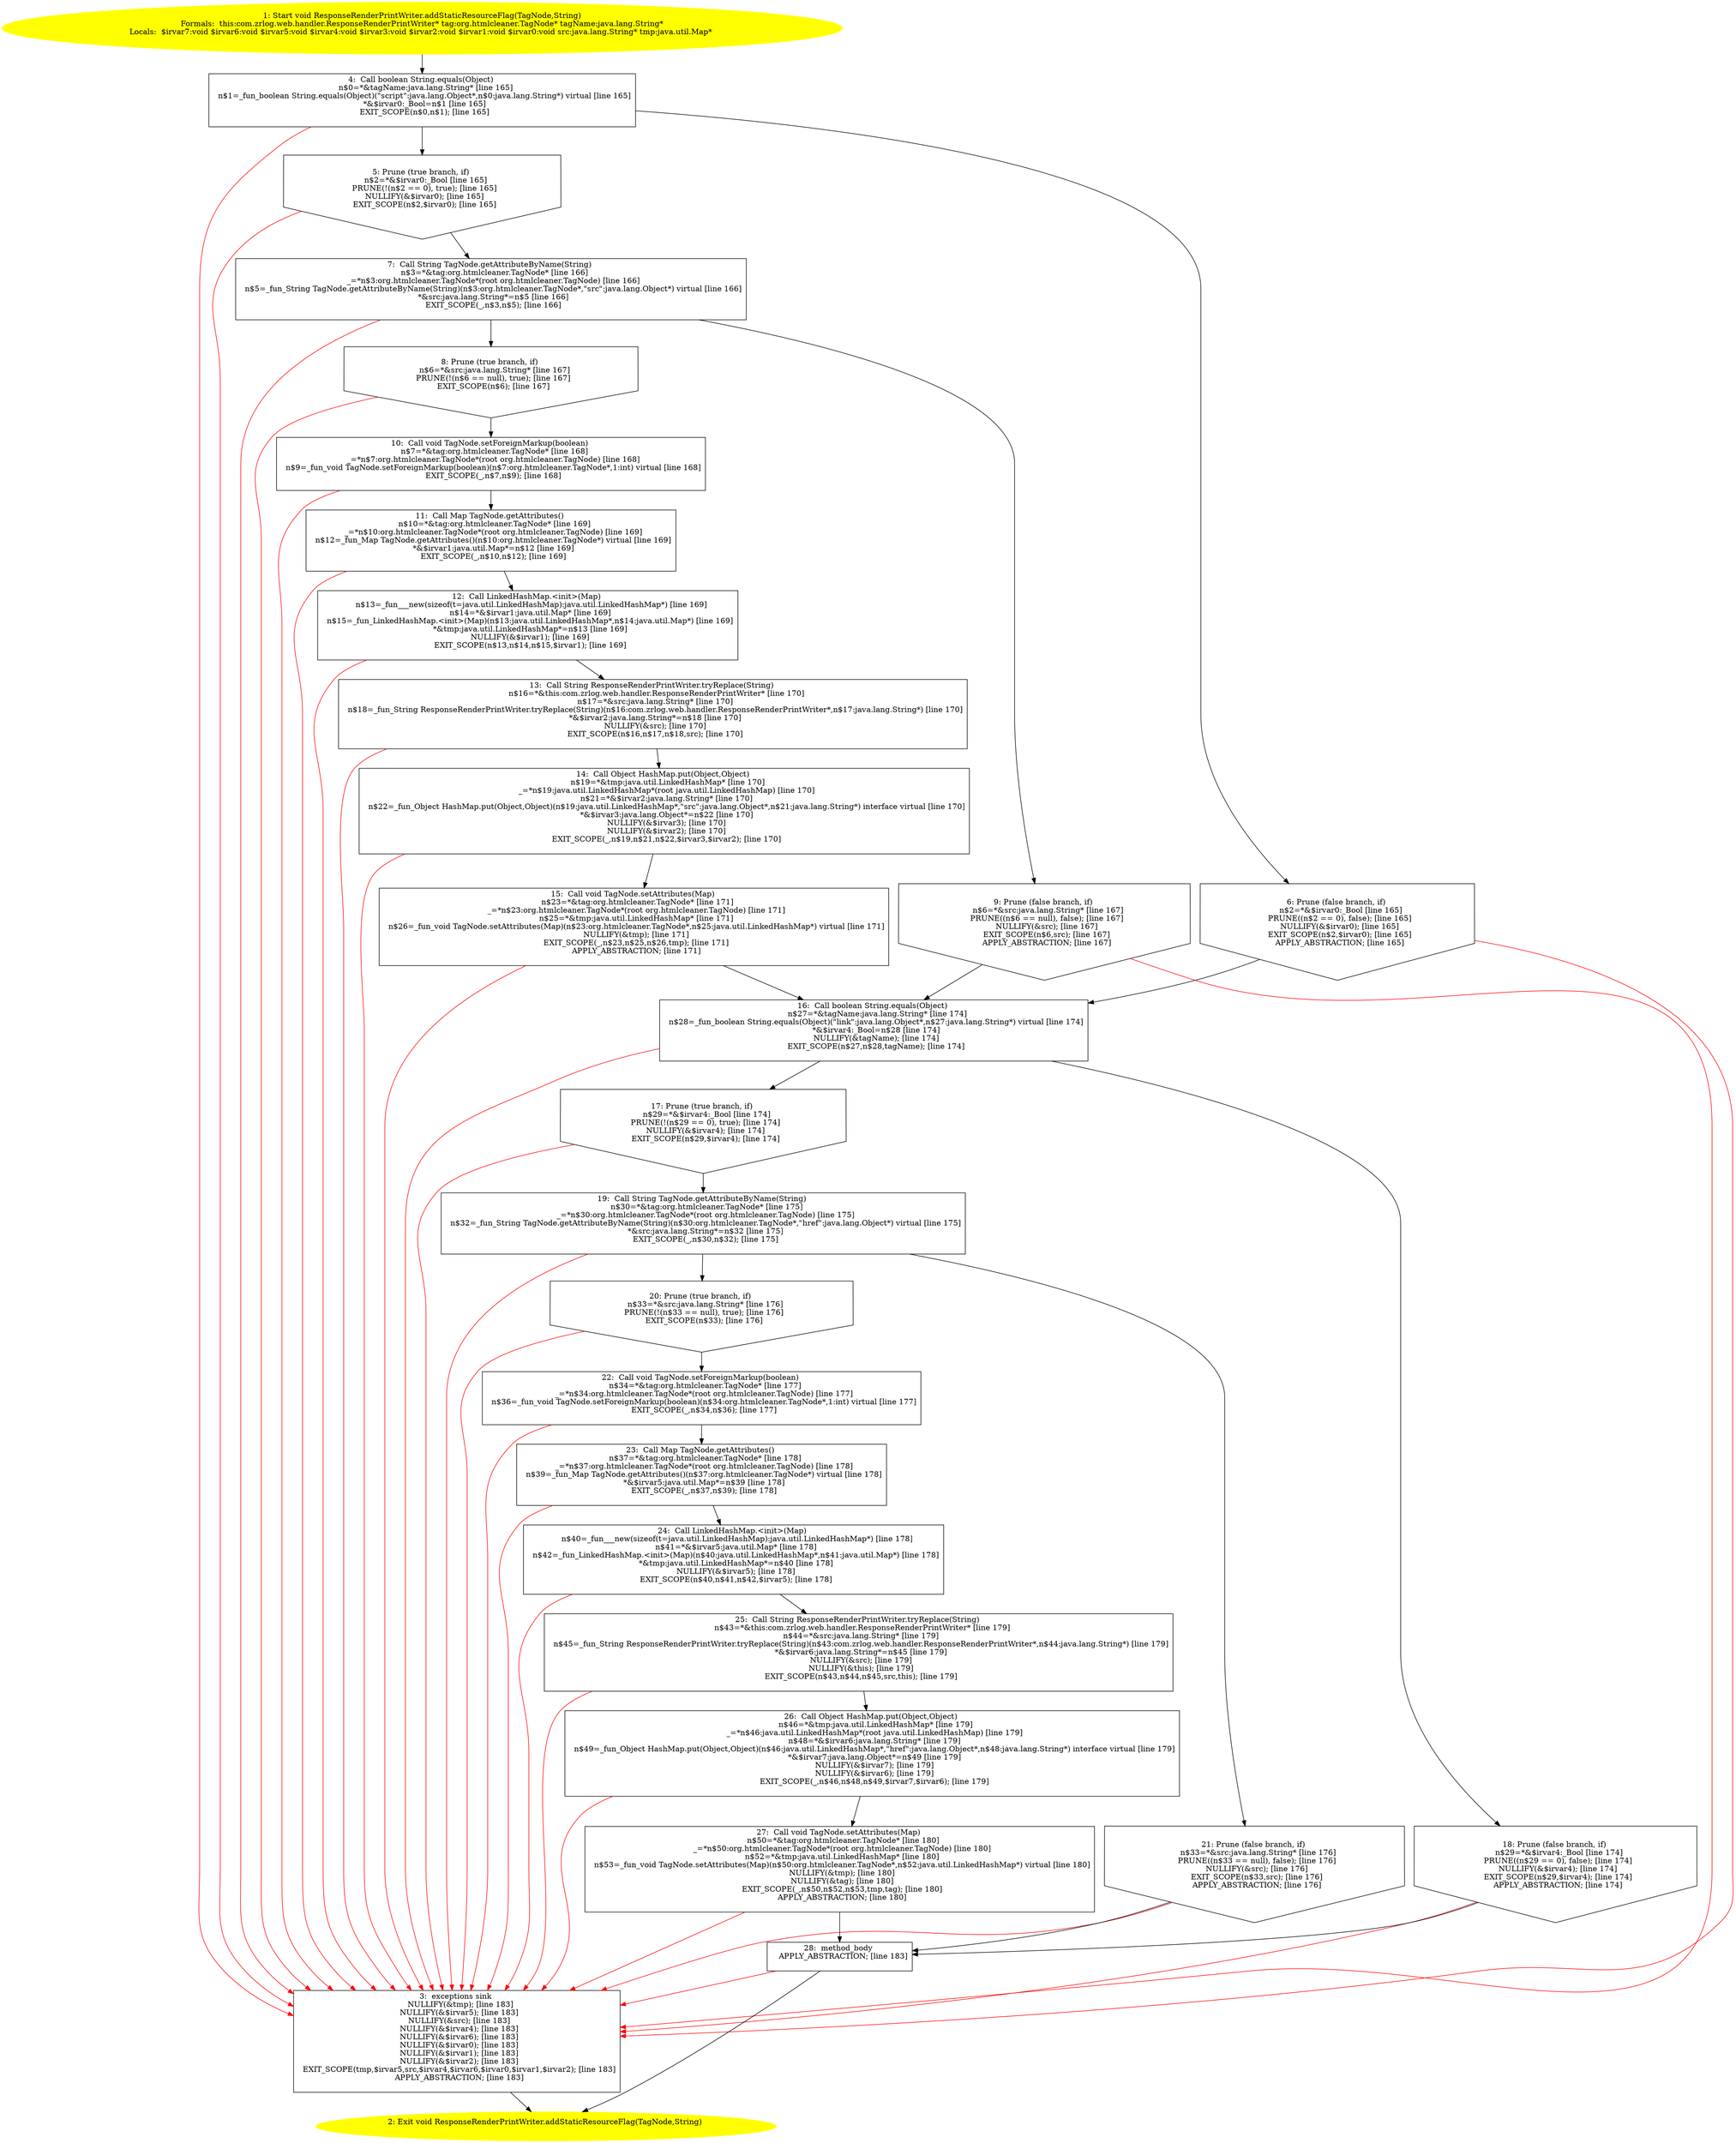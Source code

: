 /* @generated */
digraph cfg {
"com.zrlog.web.handler.ResponseRenderPrintWriter.addStaticResourceFlag(org.htmlcleaner.TagNode,java.l.7ee1d7b66586381d1a0e9d4d404766ff_1" [label="1: Start void ResponseRenderPrintWriter.addStaticResourceFlag(TagNode,String)\nFormals:  this:com.zrlog.web.handler.ResponseRenderPrintWriter* tag:org.htmlcleaner.TagNode* tagName:java.lang.String*\nLocals:  $irvar7:void $irvar6:void $irvar5:void $irvar4:void $irvar3:void $irvar2:void $irvar1:void $irvar0:void src:java.lang.String* tmp:java.util.Map* \n  " color=yellow style=filled]
	

	 "com.zrlog.web.handler.ResponseRenderPrintWriter.addStaticResourceFlag(org.htmlcleaner.TagNode,java.l.7ee1d7b66586381d1a0e9d4d404766ff_1" -> "com.zrlog.web.handler.ResponseRenderPrintWriter.addStaticResourceFlag(org.htmlcleaner.TagNode,java.l.7ee1d7b66586381d1a0e9d4d404766ff_4" ;
"com.zrlog.web.handler.ResponseRenderPrintWriter.addStaticResourceFlag(org.htmlcleaner.TagNode,java.l.7ee1d7b66586381d1a0e9d4d404766ff_2" [label="2: Exit void ResponseRenderPrintWriter.addStaticResourceFlag(TagNode,String) \n  " color=yellow style=filled]
	

"com.zrlog.web.handler.ResponseRenderPrintWriter.addStaticResourceFlag(org.htmlcleaner.TagNode,java.l.7ee1d7b66586381d1a0e9d4d404766ff_3" [label="3:  exceptions sink \n   NULLIFY(&tmp); [line 183]\n  NULLIFY(&$irvar5); [line 183]\n  NULLIFY(&src); [line 183]\n  NULLIFY(&$irvar4); [line 183]\n  NULLIFY(&$irvar6); [line 183]\n  NULLIFY(&$irvar0); [line 183]\n  NULLIFY(&$irvar1); [line 183]\n  NULLIFY(&$irvar2); [line 183]\n  EXIT_SCOPE(tmp,$irvar5,src,$irvar4,$irvar6,$irvar0,$irvar1,$irvar2); [line 183]\n  APPLY_ABSTRACTION; [line 183]\n " shape="box"]
	

	 "com.zrlog.web.handler.ResponseRenderPrintWriter.addStaticResourceFlag(org.htmlcleaner.TagNode,java.l.7ee1d7b66586381d1a0e9d4d404766ff_3" -> "com.zrlog.web.handler.ResponseRenderPrintWriter.addStaticResourceFlag(org.htmlcleaner.TagNode,java.l.7ee1d7b66586381d1a0e9d4d404766ff_2" ;
"com.zrlog.web.handler.ResponseRenderPrintWriter.addStaticResourceFlag(org.htmlcleaner.TagNode,java.l.7ee1d7b66586381d1a0e9d4d404766ff_4" [label="4:  Call boolean String.equals(Object) \n   n$0=*&tagName:java.lang.String* [line 165]\n  n$1=_fun_boolean String.equals(Object)(\"script\":java.lang.Object*,n$0:java.lang.String*) virtual [line 165]\n  *&$irvar0:_Bool=n$1 [line 165]\n  EXIT_SCOPE(n$0,n$1); [line 165]\n " shape="box"]
	

	 "com.zrlog.web.handler.ResponseRenderPrintWriter.addStaticResourceFlag(org.htmlcleaner.TagNode,java.l.7ee1d7b66586381d1a0e9d4d404766ff_4" -> "com.zrlog.web.handler.ResponseRenderPrintWriter.addStaticResourceFlag(org.htmlcleaner.TagNode,java.l.7ee1d7b66586381d1a0e9d4d404766ff_5" ;
	 "com.zrlog.web.handler.ResponseRenderPrintWriter.addStaticResourceFlag(org.htmlcleaner.TagNode,java.l.7ee1d7b66586381d1a0e9d4d404766ff_4" -> "com.zrlog.web.handler.ResponseRenderPrintWriter.addStaticResourceFlag(org.htmlcleaner.TagNode,java.l.7ee1d7b66586381d1a0e9d4d404766ff_6" ;
	 "com.zrlog.web.handler.ResponseRenderPrintWriter.addStaticResourceFlag(org.htmlcleaner.TagNode,java.l.7ee1d7b66586381d1a0e9d4d404766ff_4" -> "com.zrlog.web.handler.ResponseRenderPrintWriter.addStaticResourceFlag(org.htmlcleaner.TagNode,java.l.7ee1d7b66586381d1a0e9d4d404766ff_3" [color="red" ];
"com.zrlog.web.handler.ResponseRenderPrintWriter.addStaticResourceFlag(org.htmlcleaner.TagNode,java.l.7ee1d7b66586381d1a0e9d4d404766ff_5" [label="5: Prune (true branch, if) \n   n$2=*&$irvar0:_Bool [line 165]\n  PRUNE(!(n$2 == 0), true); [line 165]\n  NULLIFY(&$irvar0); [line 165]\n  EXIT_SCOPE(n$2,$irvar0); [line 165]\n " shape="invhouse"]
	

	 "com.zrlog.web.handler.ResponseRenderPrintWriter.addStaticResourceFlag(org.htmlcleaner.TagNode,java.l.7ee1d7b66586381d1a0e9d4d404766ff_5" -> "com.zrlog.web.handler.ResponseRenderPrintWriter.addStaticResourceFlag(org.htmlcleaner.TagNode,java.l.7ee1d7b66586381d1a0e9d4d404766ff_7" ;
	 "com.zrlog.web.handler.ResponseRenderPrintWriter.addStaticResourceFlag(org.htmlcleaner.TagNode,java.l.7ee1d7b66586381d1a0e9d4d404766ff_5" -> "com.zrlog.web.handler.ResponseRenderPrintWriter.addStaticResourceFlag(org.htmlcleaner.TagNode,java.l.7ee1d7b66586381d1a0e9d4d404766ff_3" [color="red" ];
"com.zrlog.web.handler.ResponseRenderPrintWriter.addStaticResourceFlag(org.htmlcleaner.TagNode,java.l.7ee1d7b66586381d1a0e9d4d404766ff_6" [label="6: Prune (false branch, if) \n   n$2=*&$irvar0:_Bool [line 165]\n  PRUNE((n$2 == 0), false); [line 165]\n  NULLIFY(&$irvar0); [line 165]\n  EXIT_SCOPE(n$2,$irvar0); [line 165]\n  APPLY_ABSTRACTION; [line 165]\n " shape="invhouse"]
	

	 "com.zrlog.web.handler.ResponseRenderPrintWriter.addStaticResourceFlag(org.htmlcleaner.TagNode,java.l.7ee1d7b66586381d1a0e9d4d404766ff_6" -> "com.zrlog.web.handler.ResponseRenderPrintWriter.addStaticResourceFlag(org.htmlcleaner.TagNode,java.l.7ee1d7b66586381d1a0e9d4d404766ff_16" ;
	 "com.zrlog.web.handler.ResponseRenderPrintWriter.addStaticResourceFlag(org.htmlcleaner.TagNode,java.l.7ee1d7b66586381d1a0e9d4d404766ff_6" -> "com.zrlog.web.handler.ResponseRenderPrintWriter.addStaticResourceFlag(org.htmlcleaner.TagNode,java.l.7ee1d7b66586381d1a0e9d4d404766ff_3" [color="red" ];
"com.zrlog.web.handler.ResponseRenderPrintWriter.addStaticResourceFlag(org.htmlcleaner.TagNode,java.l.7ee1d7b66586381d1a0e9d4d404766ff_7" [label="7:  Call String TagNode.getAttributeByName(String) \n   n$3=*&tag:org.htmlcleaner.TagNode* [line 166]\n  _=*n$3:org.htmlcleaner.TagNode*(root org.htmlcleaner.TagNode) [line 166]\n  n$5=_fun_String TagNode.getAttributeByName(String)(n$3:org.htmlcleaner.TagNode*,\"src\":java.lang.Object*) virtual [line 166]\n  *&src:java.lang.String*=n$5 [line 166]\n  EXIT_SCOPE(_,n$3,n$5); [line 166]\n " shape="box"]
	

	 "com.zrlog.web.handler.ResponseRenderPrintWriter.addStaticResourceFlag(org.htmlcleaner.TagNode,java.l.7ee1d7b66586381d1a0e9d4d404766ff_7" -> "com.zrlog.web.handler.ResponseRenderPrintWriter.addStaticResourceFlag(org.htmlcleaner.TagNode,java.l.7ee1d7b66586381d1a0e9d4d404766ff_8" ;
	 "com.zrlog.web.handler.ResponseRenderPrintWriter.addStaticResourceFlag(org.htmlcleaner.TagNode,java.l.7ee1d7b66586381d1a0e9d4d404766ff_7" -> "com.zrlog.web.handler.ResponseRenderPrintWriter.addStaticResourceFlag(org.htmlcleaner.TagNode,java.l.7ee1d7b66586381d1a0e9d4d404766ff_9" ;
	 "com.zrlog.web.handler.ResponseRenderPrintWriter.addStaticResourceFlag(org.htmlcleaner.TagNode,java.l.7ee1d7b66586381d1a0e9d4d404766ff_7" -> "com.zrlog.web.handler.ResponseRenderPrintWriter.addStaticResourceFlag(org.htmlcleaner.TagNode,java.l.7ee1d7b66586381d1a0e9d4d404766ff_3" [color="red" ];
"com.zrlog.web.handler.ResponseRenderPrintWriter.addStaticResourceFlag(org.htmlcleaner.TagNode,java.l.7ee1d7b66586381d1a0e9d4d404766ff_8" [label="8: Prune (true branch, if) \n   n$6=*&src:java.lang.String* [line 167]\n  PRUNE(!(n$6 == null), true); [line 167]\n  EXIT_SCOPE(n$6); [line 167]\n " shape="invhouse"]
	

	 "com.zrlog.web.handler.ResponseRenderPrintWriter.addStaticResourceFlag(org.htmlcleaner.TagNode,java.l.7ee1d7b66586381d1a0e9d4d404766ff_8" -> "com.zrlog.web.handler.ResponseRenderPrintWriter.addStaticResourceFlag(org.htmlcleaner.TagNode,java.l.7ee1d7b66586381d1a0e9d4d404766ff_10" ;
	 "com.zrlog.web.handler.ResponseRenderPrintWriter.addStaticResourceFlag(org.htmlcleaner.TagNode,java.l.7ee1d7b66586381d1a0e9d4d404766ff_8" -> "com.zrlog.web.handler.ResponseRenderPrintWriter.addStaticResourceFlag(org.htmlcleaner.TagNode,java.l.7ee1d7b66586381d1a0e9d4d404766ff_3" [color="red" ];
"com.zrlog.web.handler.ResponseRenderPrintWriter.addStaticResourceFlag(org.htmlcleaner.TagNode,java.l.7ee1d7b66586381d1a0e9d4d404766ff_9" [label="9: Prune (false branch, if) \n   n$6=*&src:java.lang.String* [line 167]\n  PRUNE((n$6 == null), false); [line 167]\n  NULLIFY(&src); [line 167]\n  EXIT_SCOPE(n$6,src); [line 167]\n  APPLY_ABSTRACTION; [line 167]\n " shape="invhouse"]
	

	 "com.zrlog.web.handler.ResponseRenderPrintWriter.addStaticResourceFlag(org.htmlcleaner.TagNode,java.l.7ee1d7b66586381d1a0e9d4d404766ff_9" -> "com.zrlog.web.handler.ResponseRenderPrintWriter.addStaticResourceFlag(org.htmlcleaner.TagNode,java.l.7ee1d7b66586381d1a0e9d4d404766ff_16" ;
	 "com.zrlog.web.handler.ResponseRenderPrintWriter.addStaticResourceFlag(org.htmlcleaner.TagNode,java.l.7ee1d7b66586381d1a0e9d4d404766ff_9" -> "com.zrlog.web.handler.ResponseRenderPrintWriter.addStaticResourceFlag(org.htmlcleaner.TagNode,java.l.7ee1d7b66586381d1a0e9d4d404766ff_3" [color="red" ];
"com.zrlog.web.handler.ResponseRenderPrintWriter.addStaticResourceFlag(org.htmlcleaner.TagNode,java.l.7ee1d7b66586381d1a0e9d4d404766ff_10" [label="10:  Call void TagNode.setForeignMarkup(boolean) \n   n$7=*&tag:org.htmlcleaner.TagNode* [line 168]\n  _=*n$7:org.htmlcleaner.TagNode*(root org.htmlcleaner.TagNode) [line 168]\n  n$9=_fun_void TagNode.setForeignMarkup(boolean)(n$7:org.htmlcleaner.TagNode*,1:int) virtual [line 168]\n  EXIT_SCOPE(_,n$7,n$9); [line 168]\n " shape="box"]
	

	 "com.zrlog.web.handler.ResponseRenderPrintWriter.addStaticResourceFlag(org.htmlcleaner.TagNode,java.l.7ee1d7b66586381d1a0e9d4d404766ff_10" -> "com.zrlog.web.handler.ResponseRenderPrintWriter.addStaticResourceFlag(org.htmlcleaner.TagNode,java.l.7ee1d7b66586381d1a0e9d4d404766ff_11" ;
	 "com.zrlog.web.handler.ResponseRenderPrintWriter.addStaticResourceFlag(org.htmlcleaner.TagNode,java.l.7ee1d7b66586381d1a0e9d4d404766ff_10" -> "com.zrlog.web.handler.ResponseRenderPrintWriter.addStaticResourceFlag(org.htmlcleaner.TagNode,java.l.7ee1d7b66586381d1a0e9d4d404766ff_3" [color="red" ];
"com.zrlog.web.handler.ResponseRenderPrintWriter.addStaticResourceFlag(org.htmlcleaner.TagNode,java.l.7ee1d7b66586381d1a0e9d4d404766ff_11" [label="11:  Call Map TagNode.getAttributes() \n   n$10=*&tag:org.htmlcleaner.TagNode* [line 169]\n  _=*n$10:org.htmlcleaner.TagNode*(root org.htmlcleaner.TagNode) [line 169]\n  n$12=_fun_Map TagNode.getAttributes()(n$10:org.htmlcleaner.TagNode*) virtual [line 169]\n  *&$irvar1:java.util.Map*=n$12 [line 169]\n  EXIT_SCOPE(_,n$10,n$12); [line 169]\n " shape="box"]
	

	 "com.zrlog.web.handler.ResponseRenderPrintWriter.addStaticResourceFlag(org.htmlcleaner.TagNode,java.l.7ee1d7b66586381d1a0e9d4d404766ff_11" -> "com.zrlog.web.handler.ResponseRenderPrintWriter.addStaticResourceFlag(org.htmlcleaner.TagNode,java.l.7ee1d7b66586381d1a0e9d4d404766ff_12" ;
	 "com.zrlog.web.handler.ResponseRenderPrintWriter.addStaticResourceFlag(org.htmlcleaner.TagNode,java.l.7ee1d7b66586381d1a0e9d4d404766ff_11" -> "com.zrlog.web.handler.ResponseRenderPrintWriter.addStaticResourceFlag(org.htmlcleaner.TagNode,java.l.7ee1d7b66586381d1a0e9d4d404766ff_3" [color="red" ];
"com.zrlog.web.handler.ResponseRenderPrintWriter.addStaticResourceFlag(org.htmlcleaner.TagNode,java.l.7ee1d7b66586381d1a0e9d4d404766ff_12" [label="12:  Call LinkedHashMap.<init>(Map) \n   n$13=_fun___new(sizeof(t=java.util.LinkedHashMap):java.util.LinkedHashMap*) [line 169]\n  n$14=*&$irvar1:java.util.Map* [line 169]\n  n$15=_fun_LinkedHashMap.<init>(Map)(n$13:java.util.LinkedHashMap*,n$14:java.util.Map*) [line 169]\n  *&tmp:java.util.LinkedHashMap*=n$13 [line 169]\n  NULLIFY(&$irvar1); [line 169]\n  EXIT_SCOPE(n$13,n$14,n$15,$irvar1); [line 169]\n " shape="box"]
	

	 "com.zrlog.web.handler.ResponseRenderPrintWriter.addStaticResourceFlag(org.htmlcleaner.TagNode,java.l.7ee1d7b66586381d1a0e9d4d404766ff_12" -> "com.zrlog.web.handler.ResponseRenderPrintWriter.addStaticResourceFlag(org.htmlcleaner.TagNode,java.l.7ee1d7b66586381d1a0e9d4d404766ff_13" ;
	 "com.zrlog.web.handler.ResponseRenderPrintWriter.addStaticResourceFlag(org.htmlcleaner.TagNode,java.l.7ee1d7b66586381d1a0e9d4d404766ff_12" -> "com.zrlog.web.handler.ResponseRenderPrintWriter.addStaticResourceFlag(org.htmlcleaner.TagNode,java.l.7ee1d7b66586381d1a0e9d4d404766ff_3" [color="red" ];
"com.zrlog.web.handler.ResponseRenderPrintWriter.addStaticResourceFlag(org.htmlcleaner.TagNode,java.l.7ee1d7b66586381d1a0e9d4d404766ff_13" [label="13:  Call String ResponseRenderPrintWriter.tryReplace(String) \n   n$16=*&this:com.zrlog.web.handler.ResponseRenderPrintWriter* [line 170]\n  n$17=*&src:java.lang.String* [line 170]\n  n$18=_fun_String ResponseRenderPrintWriter.tryReplace(String)(n$16:com.zrlog.web.handler.ResponseRenderPrintWriter*,n$17:java.lang.String*) [line 170]\n  *&$irvar2:java.lang.String*=n$18 [line 170]\n  NULLIFY(&src); [line 170]\n  EXIT_SCOPE(n$16,n$17,n$18,src); [line 170]\n " shape="box"]
	

	 "com.zrlog.web.handler.ResponseRenderPrintWriter.addStaticResourceFlag(org.htmlcleaner.TagNode,java.l.7ee1d7b66586381d1a0e9d4d404766ff_13" -> "com.zrlog.web.handler.ResponseRenderPrintWriter.addStaticResourceFlag(org.htmlcleaner.TagNode,java.l.7ee1d7b66586381d1a0e9d4d404766ff_14" ;
	 "com.zrlog.web.handler.ResponseRenderPrintWriter.addStaticResourceFlag(org.htmlcleaner.TagNode,java.l.7ee1d7b66586381d1a0e9d4d404766ff_13" -> "com.zrlog.web.handler.ResponseRenderPrintWriter.addStaticResourceFlag(org.htmlcleaner.TagNode,java.l.7ee1d7b66586381d1a0e9d4d404766ff_3" [color="red" ];
"com.zrlog.web.handler.ResponseRenderPrintWriter.addStaticResourceFlag(org.htmlcleaner.TagNode,java.l.7ee1d7b66586381d1a0e9d4d404766ff_14" [label="14:  Call Object HashMap.put(Object,Object) \n   n$19=*&tmp:java.util.LinkedHashMap* [line 170]\n  _=*n$19:java.util.LinkedHashMap*(root java.util.LinkedHashMap) [line 170]\n  n$21=*&$irvar2:java.lang.String* [line 170]\n  n$22=_fun_Object HashMap.put(Object,Object)(n$19:java.util.LinkedHashMap*,\"src\":java.lang.Object*,n$21:java.lang.String*) interface virtual [line 170]\n  *&$irvar3:java.lang.Object*=n$22 [line 170]\n  NULLIFY(&$irvar3); [line 170]\n  NULLIFY(&$irvar2); [line 170]\n  EXIT_SCOPE(_,n$19,n$21,n$22,$irvar3,$irvar2); [line 170]\n " shape="box"]
	

	 "com.zrlog.web.handler.ResponseRenderPrintWriter.addStaticResourceFlag(org.htmlcleaner.TagNode,java.l.7ee1d7b66586381d1a0e9d4d404766ff_14" -> "com.zrlog.web.handler.ResponseRenderPrintWriter.addStaticResourceFlag(org.htmlcleaner.TagNode,java.l.7ee1d7b66586381d1a0e9d4d404766ff_15" ;
	 "com.zrlog.web.handler.ResponseRenderPrintWriter.addStaticResourceFlag(org.htmlcleaner.TagNode,java.l.7ee1d7b66586381d1a0e9d4d404766ff_14" -> "com.zrlog.web.handler.ResponseRenderPrintWriter.addStaticResourceFlag(org.htmlcleaner.TagNode,java.l.7ee1d7b66586381d1a0e9d4d404766ff_3" [color="red" ];
"com.zrlog.web.handler.ResponseRenderPrintWriter.addStaticResourceFlag(org.htmlcleaner.TagNode,java.l.7ee1d7b66586381d1a0e9d4d404766ff_15" [label="15:  Call void TagNode.setAttributes(Map) \n   n$23=*&tag:org.htmlcleaner.TagNode* [line 171]\n  _=*n$23:org.htmlcleaner.TagNode*(root org.htmlcleaner.TagNode) [line 171]\n  n$25=*&tmp:java.util.LinkedHashMap* [line 171]\n  n$26=_fun_void TagNode.setAttributes(Map)(n$23:org.htmlcleaner.TagNode*,n$25:java.util.LinkedHashMap*) virtual [line 171]\n  NULLIFY(&tmp); [line 171]\n  EXIT_SCOPE(_,n$23,n$25,n$26,tmp); [line 171]\n  APPLY_ABSTRACTION; [line 171]\n " shape="box"]
	

	 "com.zrlog.web.handler.ResponseRenderPrintWriter.addStaticResourceFlag(org.htmlcleaner.TagNode,java.l.7ee1d7b66586381d1a0e9d4d404766ff_15" -> "com.zrlog.web.handler.ResponseRenderPrintWriter.addStaticResourceFlag(org.htmlcleaner.TagNode,java.l.7ee1d7b66586381d1a0e9d4d404766ff_16" ;
	 "com.zrlog.web.handler.ResponseRenderPrintWriter.addStaticResourceFlag(org.htmlcleaner.TagNode,java.l.7ee1d7b66586381d1a0e9d4d404766ff_15" -> "com.zrlog.web.handler.ResponseRenderPrintWriter.addStaticResourceFlag(org.htmlcleaner.TagNode,java.l.7ee1d7b66586381d1a0e9d4d404766ff_3" [color="red" ];
"com.zrlog.web.handler.ResponseRenderPrintWriter.addStaticResourceFlag(org.htmlcleaner.TagNode,java.l.7ee1d7b66586381d1a0e9d4d404766ff_16" [label="16:  Call boolean String.equals(Object) \n   n$27=*&tagName:java.lang.String* [line 174]\n  n$28=_fun_boolean String.equals(Object)(\"link\":java.lang.Object*,n$27:java.lang.String*) virtual [line 174]\n  *&$irvar4:_Bool=n$28 [line 174]\n  NULLIFY(&tagName); [line 174]\n  EXIT_SCOPE(n$27,n$28,tagName); [line 174]\n " shape="box"]
	

	 "com.zrlog.web.handler.ResponseRenderPrintWriter.addStaticResourceFlag(org.htmlcleaner.TagNode,java.l.7ee1d7b66586381d1a0e9d4d404766ff_16" -> "com.zrlog.web.handler.ResponseRenderPrintWriter.addStaticResourceFlag(org.htmlcleaner.TagNode,java.l.7ee1d7b66586381d1a0e9d4d404766ff_17" ;
	 "com.zrlog.web.handler.ResponseRenderPrintWriter.addStaticResourceFlag(org.htmlcleaner.TagNode,java.l.7ee1d7b66586381d1a0e9d4d404766ff_16" -> "com.zrlog.web.handler.ResponseRenderPrintWriter.addStaticResourceFlag(org.htmlcleaner.TagNode,java.l.7ee1d7b66586381d1a0e9d4d404766ff_18" ;
	 "com.zrlog.web.handler.ResponseRenderPrintWriter.addStaticResourceFlag(org.htmlcleaner.TagNode,java.l.7ee1d7b66586381d1a0e9d4d404766ff_16" -> "com.zrlog.web.handler.ResponseRenderPrintWriter.addStaticResourceFlag(org.htmlcleaner.TagNode,java.l.7ee1d7b66586381d1a0e9d4d404766ff_3" [color="red" ];
"com.zrlog.web.handler.ResponseRenderPrintWriter.addStaticResourceFlag(org.htmlcleaner.TagNode,java.l.7ee1d7b66586381d1a0e9d4d404766ff_17" [label="17: Prune (true branch, if) \n   n$29=*&$irvar4:_Bool [line 174]\n  PRUNE(!(n$29 == 0), true); [line 174]\n  NULLIFY(&$irvar4); [line 174]\n  EXIT_SCOPE(n$29,$irvar4); [line 174]\n " shape="invhouse"]
	

	 "com.zrlog.web.handler.ResponseRenderPrintWriter.addStaticResourceFlag(org.htmlcleaner.TagNode,java.l.7ee1d7b66586381d1a0e9d4d404766ff_17" -> "com.zrlog.web.handler.ResponseRenderPrintWriter.addStaticResourceFlag(org.htmlcleaner.TagNode,java.l.7ee1d7b66586381d1a0e9d4d404766ff_19" ;
	 "com.zrlog.web.handler.ResponseRenderPrintWriter.addStaticResourceFlag(org.htmlcleaner.TagNode,java.l.7ee1d7b66586381d1a0e9d4d404766ff_17" -> "com.zrlog.web.handler.ResponseRenderPrintWriter.addStaticResourceFlag(org.htmlcleaner.TagNode,java.l.7ee1d7b66586381d1a0e9d4d404766ff_3" [color="red" ];
"com.zrlog.web.handler.ResponseRenderPrintWriter.addStaticResourceFlag(org.htmlcleaner.TagNode,java.l.7ee1d7b66586381d1a0e9d4d404766ff_18" [label="18: Prune (false branch, if) \n   n$29=*&$irvar4:_Bool [line 174]\n  PRUNE((n$29 == 0), false); [line 174]\n  NULLIFY(&$irvar4); [line 174]\n  EXIT_SCOPE(n$29,$irvar4); [line 174]\n  APPLY_ABSTRACTION; [line 174]\n " shape="invhouse"]
	

	 "com.zrlog.web.handler.ResponseRenderPrintWriter.addStaticResourceFlag(org.htmlcleaner.TagNode,java.l.7ee1d7b66586381d1a0e9d4d404766ff_18" -> "com.zrlog.web.handler.ResponseRenderPrintWriter.addStaticResourceFlag(org.htmlcleaner.TagNode,java.l.7ee1d7b66586381d1a0e9d4d404766ff_28" ;
	 "com.zrlog.web.handler.ResponseRenderPrintWriter.addStaticResourceFlag(org.htmlcleaner.TagNode,java.l.7ee1d7b66586381d1a0e9d4d404766ff_18" -> "com.zrlog.web.handler.ResponseRenderPrintWriter.addStaticResourceFlag(org.htmlcleaner.TagNode,java.l.7ee1d7b66586381d1a0e9d4d404766ff_3" [color="red" ];
"com.zrlog.web.handler.ResponseRenderPrintWriter.addStaticResourceFlag(org.htmlcleaner.TagNode,java.l.7ee1d7b66586381d1a0e9d4d404766ff_19" [label="19:  Call String TagNode.getAttributeByName(String) \n   n$30=*&tag:org.htmlcleaner.TagNode* [line 175]\n  _=*n$30:org.htmlcleaner.TagNode*(root org.htmlcleaner.TagNode) [line 175]\n  n$32=_fun_String TagNode.getAttributeByName(String)(n$30:org.htmlcleaner.TagNode*,\"href\":java.lang.Object*) virtual [line 175]\n  *&src:java.lang.String*=n$32 [line 175]\n  EXIT_SCOPE(_,n$30,n$32); [line 175]\n " shape="box"]
	

	 "com.zrlog.web.handler.ResponseRenderPrintWriter.addStaticResourceFlag(org.htmlcleaner.TagNode,java.l.7ee1d7b66586381d1a0e9d4d404766ff_19" -> "com.zrlog.web.handler.ResponseRenderPrintWriter.addStaticResourceFlag(org.htmlcleaner.TagNode,java.l.7ee1d7b66586381d1a0e9d4d404766ff_20" ;
	 "com.zrlog.web.handler.ResponseRenderPrintWriter.addStaticResourceFlag(org.htmlcleaner.TagNode,java.l.7ee1d7b66586381d1a0e9d4d404766ff_19" -> "com.zrlog.web.handler.ResponseRenderPrintWriter.addStaticResourceFlag(org.htmlcleaner.TagNode,java.l.7ee1d7b66586381d1a0e9d4d404766ff_21" ;
	 "com.zrlog.web.handler.ResponseRenderPrintWriter.addStaticResourceFlag(org.htmlcleaner.TagNode,java.l.7ee1d7b66586381d1a0e9d4d404766ff_19" -> "com.zrlog.web.handler.ResponseRenderPrintWriter.addStaticResourceFlag(org.htmlcleaner.TagNode,java.l.7ee1d7b66586381d1a0e9d4d404766ff_3" [color="red" ];
"com.zrlog.web.handler.ResponseRenderPrintWriter.addStaticResourceFlag(org.htmlcleaner.TagNode,java.l.7ee1d7b66586381d1a0e9d4d404766ff_20" [label="20: Prune (true branch, if) \n   n$33=*&src:java.lang.String* [line 176]\n  PRUNE(!(n$33 == null), true); [line 176]\n  EXIT_SCOPE(n$33); [line 176]\n " shape="invhouse"]
	

	 "com.zrlog.web.handler.ResponseRenderPrintWriter.addStaticResourceFlag(org.htmlcleaner.TagNode,java.l.7ee1d7b66586381d1a0e9d4d404766ff_20" -> "com.zrlog.web.handler.ResponseRenderPrintWriter.addStaticResourceFlag(org.htmlcleaner.TagNode,java.l.7ee1d7b66586381d1a0e9d4d404766ff_22" ;
	 "com.zrlog.web.handler.ResponseRenderPrintWriter.addStaticResourceFlag(org.htmlcleaner.TagNode,java.l.7ee1d7b66586381d1a0e9d4d404766ff_20" -> "com.zrlog.web.handler.ResponseRenderPrintWriter.addStaticResourceFlag(org.htmlcleaner.TagNode,java.l.7ee1d7b66586381d1a0e9d4d404766ff_3" [color="red" ];
"com.zrlog.web.handler.ResponseRenderPrintWriter.addStaticResourceFlag(org.htmlcleaner.TagNode,java.l.7ee1d7b66586381d1a0e9d4d404766ff_21" [label="21: Prune (false branch, if) \n   n$33=*&src:java.lang.String* [line 176]\n  PRUNE((n$33 == null), false); [line 176]\n  NULLIFY(&src); [line 176]\n  EXIT_SCOPE(n$33,src); [line 176]\n  APPLY_ABSTRACTION; [line 176]\n " shape="invhouse"]
	

	 "com.zrlog.web.handler.ResponseRenderPrintWriter.addStaticResourceFlag(org.htmlcleaner.TagNode,java.l.7ee1d7b66586381d1a0e9d4d404766ff_21" -> "com.zrlog.web.handler.ResponseRenderPrintWriter.addStaticResourceFlag(org.htmlcleaner.TagNode,java.l.7ee1d7b66586381d1a0e9d4d404766ff_28" ;
	 "com.zrlog.web.handler.ResponseRenderPrintWriter.addStaticResourceFlag(org.htmlcleaner.TagNode,java.l.7ee1d7b66586381d1a0e9d4d404766ff_21" -> "com.zrlog.web.handler.ResponseRenderPrintWriter.addStaticResourceFlag(org.htmlcleaner.TagNode,java.l.7ee1d7b66586381d1a0e9d4d404766ff_3" [color="red" ];
"com.zrlog.web.handler.ResponseRenderPrintWriter.addStaticResourceFlag(org.htmlcleaner.TagNode,java.l.7ee1d7b66586381d1a0e9d4d404766ff_22" [label="22:  Call void TagNode.setForeignMarkup(boolean) \n   n$34=*&tag:org.htmlcleaner.TagNode* [line 177]\n  _=*n$34:org.htmlcleaner.TagNode*(root org.htmlcleaner.TagNode) [line 177]\n  n$36=_fun_void TagNode.setForeignMarkup(boolean)(n$34:org.htmlcleaner.TagNode*,1:int) virtual [line 177]\n  EXIT_SCOPE(_,n$34,n$36); [line 177]\n " shape="box"]
	

	 "com.zrlog.web.handler.ResponseRenderPrintWriter.addStaticResourceFlag(org.htmlcleaner.TagNode,java.l.7ee1d7b66586381d1a0e9d4d404766ff_22" -> "com.zrlog.web.handler.ResponseRenderPrintWriter.addStaticResourceFlag(org.htmlcleaner.TagNode,java.l.7ee1d7b66586381d1a0e9d4d404766ff_23" ;
	 "com.zrlog.web.handler.ResponseRenderPrintWriter.addStaticResourceFlag(org.htmlcleaner.TagNode,java.l.7ee1d7b66586381d1a0e9d4d404766ff_22" -> "com.zrlog.web.handler.ResponseRenderPrintWriter.addStaticResourceFlag(org.htmlcleaner.TagNode,java.l.7ee1d7b66586381d1a0e9d4d404766ff_3" [color="red" ];
"com.zrlog.web.handler.ResponseRenderPrintWriter.addStaticResourceFlag(org.htmlcleaner.TagNode,java.l.7ee1d7b66586381d1a0e9d4d404766ff_23" [label="23:  Call Map TagNode.getAttributes() \n   n$37=*&tag:org.htmlcleaner.TagNode* [line 178]\n  _=*n$37:org.htmlcleaner.TagNode*(root org.htmlcleaner.TagNode) [line 178]\n  n$39=_fun_Map TagNode.getAttributes()(n$37:org.htmlcleaner.TagNode*) virtual [line 178]\n  *&$irvar5:java.util.Map*=n$39 [line 178]\n  EXIT_SCOPE(_,n$37,n$39); [line 178]\n " shape="box"]
	

	 "com.zrlog.web.handler.ResponseRenderPrintWriter.addStaticResourceFlag(org.htmlcleaner.TagNode,java.l.7ee1d7b66586381d1a0e9d4d404766ff_23" -> "com.zrlog.web.handler.ResponseRenderPrintWriter.addStaticResourceFlag(org.htmlcleaner.TagNode,java.l.7ee1d7b66586381d1a0e9d4d404766ff_24" ;
	 "com.zrlog.web.handler.ResponseRenderPrintWriter.addStaticResourceFlag(org.htmlcleaner.TagNode,java.l.7ee1d7b66586381d1a0e9d4d404766ff_23" -> "com.zrlog.web.handler.ResponseRenderPrintWriter.addStaticResourceFlag(org.htmlcleaner.TagNode,java.l.7ee1d7b66586381d1a0e9d4d404766ff_3" [color="red" ];
"com.zrlog.web.handler.ResponseRenderPrintWriter.addStaticResourceFlag(org.htmlcleaner.TagNode,java.l.7ee1d7b66586381d1a0e9d4d404766ff_24" [label="24:  Call LinkedHashMap.<init>(Map) \n   n$40=_fun___new(sizeof(t=java.util.LinkedHashMap):java.util.LinkedHashMap*) [line 178]\n  n$41=*&$irvar5:java.util.Map* [line 178]\n  n$42=_fun_LinkedHashMap.<init>(Map)(n$40:java.util.LinkedHashMap*,n$41:java.util.Map*) [line 178]\n  *&tmp:java.util.LinkedHashMap*=n$40 [line 178]\n  NULLIFY(&$irvar5); [line 178]\n  EXIT_SCOPE(n$40,n$41,n$42,$irvar5); [line 178]\n " shape="box"]
	

	 "com.zrlog.web.handler.ResponseRenderPrintWriter.addStaticResourceFlag(org.htmlcleaner.TagNode,java.l.7ee1d7b66586381d1a0e9d4d404766ff_24" -> "com.zrlog.web.handler.ResponseRenderPrintWriter.addStaticResourceFlag(org.htmlcleaner.TagNode,java.l.7ee1d7b66586381d1a0e9d4d404766ff_25" ;
	 "com.zrlog.web.handler.ResponseRenderPrintWriter.addStaticResourceFlag(org.htmlcleaner.TagNode,java.l.7ee1d7b66586381d1a0e9d4d404766ff_24" -> "com.zrlog.web.handler.ResponseRenderPrintWriter.addStaticResourceFlag(org.htmlcleaner.TagNode,java.l.7ee1d7b66586381d1a0e9d4d404766ff_3" [color="red" ];
"com.zrlog.web.handler.ResponseRenderPrintWriter.addStaticResourceFlag(org.htmlcleaner.TagNode,java.l.7ee1d7b66586381d1a0e9d4d404766ff_25" [label="25:  Call String ResponseRenderPrintWriter.tryReplace(String) \n   n$43=*&this:com.zrlog.web.handler.ResponseRenderPrintWriter* [line 179]\n  n$44=*&src:java.lang.String* [line 179]\n  n$45=_fun_String ResponseRenderPrintWriter.tryReplace(String)(n$43:com.zrlog.web.handler.ResponseRenderPrintWriter*,n$44:java.lang.String*) [line 179]\n  *&$irvar6:java.lang.String*=n$45 [line 179]\n  NULLIFY(&src); [line 179]\n  NULLIFY(&this); [line 179]\n  EXIT_SCOPE(n$43,n$44,n$45,src,this); [line 179]\n " shape="box"]
	

	 "com.zrlog.web.handler.ResponseRenderPrintWriter.addStaticResourceFlag(org.htmlcleaner.TagNode,java.l.7ee1d7b66586381d1a0e9d4d404766ff_25" -> "com.zrlog.web.handler.ResponseRenderPrintWriter.addStaticResourceFlag(org.htmlcleaner.TagNode,java.l.7ee1d7b66586381d1a0e9d4d404766ff_26" ;
	 "com.zrlog.web.handler.ResponseRenderPrintWriter.addStaticResourceFlag(org.htmlcleaner.TagNode,java.l.7ee1d7b66586381d1a0e9d4d404766ff_25" -> "com.zrlog.web.handler.ResponseRenderPrintWriter.addStaticResourceFlag(org.htmlcleaner.TagNode,java.l.7ee1d7b66586381d1a0e9d4d404766ff_3" [color="red" ];
"com.zrlog.web.handler.ResponseRenderPrintWriter.addStaticResourceFlag(org.htmlcleaner.TagNode,java.l.7ee1d7b66586381d1a0e9d4d404766ff_26" [label="26:  Call Object HashMap.put(Object,Object) \n   n$46=*&tmp:java.util.LinkedHashMap* [line 179]\n  _=*n$46:java.util.LinkedHashMap*(root java.util.LinkedHashMap) [line 179]\n  n$48=*&$irvar6:java.lang.String* [line 179]\n  n$49=_fun_Object HashMap.put(Object,Object)(n$46:java.util.LinkedHashMap*,\"href\":java.lang.Object*,n$48:java.lang.String*) interface virtual [line 179]\n  *&$irvar7:java.lang.Object*=n$49 [line 179]\n  NULLIFY(&$irvar7); [line 179]\n  NULLIFY(&$irvar6); [line 179]\n  EXIT_SCOPE(_,n$46,n$48,n$49,$irvar7,$irvar6); [line 179]\n " shape="box"]
	

	 "com.zrlog.web.handler.ResponseRenderPrintWriter.addStaticResourceFlag(org.htmlcleaner.TagNode,java.l.7ee1d7b66586381d1a0e9d4d404766ff_26" -> "com.zrlog.web.handler.ResponseRenderPrintWriter.addStaticResourceFlag(org.htmlcleaner.TagNode,java.l.7ee1d7b66586381d1a0e9d4d404766ff_27" ;
	 "com.zrlog.web.handler.ResponseRenderPrintWriter.addStaticResourceFlag(org.htmlcleaner.TagNode,java.l.7ee1d7b66586381d1a0e9d4d404766ff_26" -> "com.zrlog.web.handler.ResponseRenderPrintWriter.addStaticResourceFlag(org.htmlcleaner.TagNode,java.l.7ee1d7b66586381d1a0e9d4d404766ff_3" [color="red" ];
"com.zrlog.web.handler.ResponseRenderPrintWriter.addStaticResourceFlag(org.htmlcleaner.TagNode,java.l.7ee1d7b66586381d1a0e9d4d404766ff_27" [label="27:  Call void TagNode.setAttributes(Map) \n   n$50=*&tag:org.htmlcleaner.TagNode* [line 180]\n  _=*n$50:org.htmlcleaner.TagNode*(root org.htmlcleaner.TagNode) [line 180]\n  n$52=*&tmp:java.util.LinkedHashMap* [line 180]\n  n$53=_fun_void TagNode.setAttributes(Map)(n$50:org.htmlcleaner.TagNode*,n$52:java.util.LinkedHashMap*) virtual [line 180]\n  NULLIFY(&tmp); [line 180]\n  NULLIFY(&tag); [line 180]\n  EXIT_SCOPE(_,n$50,n$52,n$53,tmp,tag); [line 180]\n  APPLY_ABSTRACTION; [line 180]\n " shape="box"]
	

	 "com.zrlog.web.handler.ResponseRenderPrintWriter.addStaticResourceFlag(org.htmlcleaner.TagNode,java.l.7ee1d7b66586381d1a0e9d4d404766ff_27" -> "com.zrlog.web.handler.ResponseRenderPrintWriter.addStaticResourceFlag(org.htmlcleaner.TagNode,java.l.7ee1d7b66586381d1a0e9d4d404766ff_28" ;
	 "com.zrlog.web.handler.ResponseRenderPrintWriter.addStaticResourceFlag(org.htmlcleaner.TagNode,java.l.7ee1d7b66586381d1a0e9d4d404766ff_27" -> "com.zrlog.web.handler.ResponseRenderPrintWriter.addStaticResourceFlag(org.htmlcleaner.TagNode,java.l.7ee1d7b66586381d1a0e9d4d404766ff_3" [color="red" ];
"com.zrlog.web.handler.ResponseRenderPrintWriter.addStaticResourceFlag(org.htmlcleaner.TagNode,java.l.7ee1d7b66586381d1a0e9d4d404766ff_28" [label="28:  method_body \n   APPLY_ABSTRACTION; [line 183]\n " shape="box"]
	

	 "com.zrlog.web.handler.ResponseRenderPrintWriter.addStaticResourceFlag(org.htmlcleaner.TagNode,java.l.7ee1d7b66586381d1a0e9d4d404766ff_28" -> "com.zrlog.web.handler.ResponseRenderPrintWriter.addStaticResourceFlag(org.htmlcleaner.TagNode,java.l.7ee1d7b66586381d1a0e9d4d404766ff_2" ;
	 "com.zrlog.web.handler.ResponseRenderPrintWriter.addStaticResourceFlag(org.htmlcleaner.TagNode,java.l.7ee1d7b66586381d1a0e9d4d404766ff_28" -> "com.zrlog.web.handler.ResponseRenderPrintWriter.addStaticResourceFlag(org.htmlcleaner.TagNode,java.l.7ee1d7b66586381d1a0e9d4d404766ff_3" [color="red" ];
}
